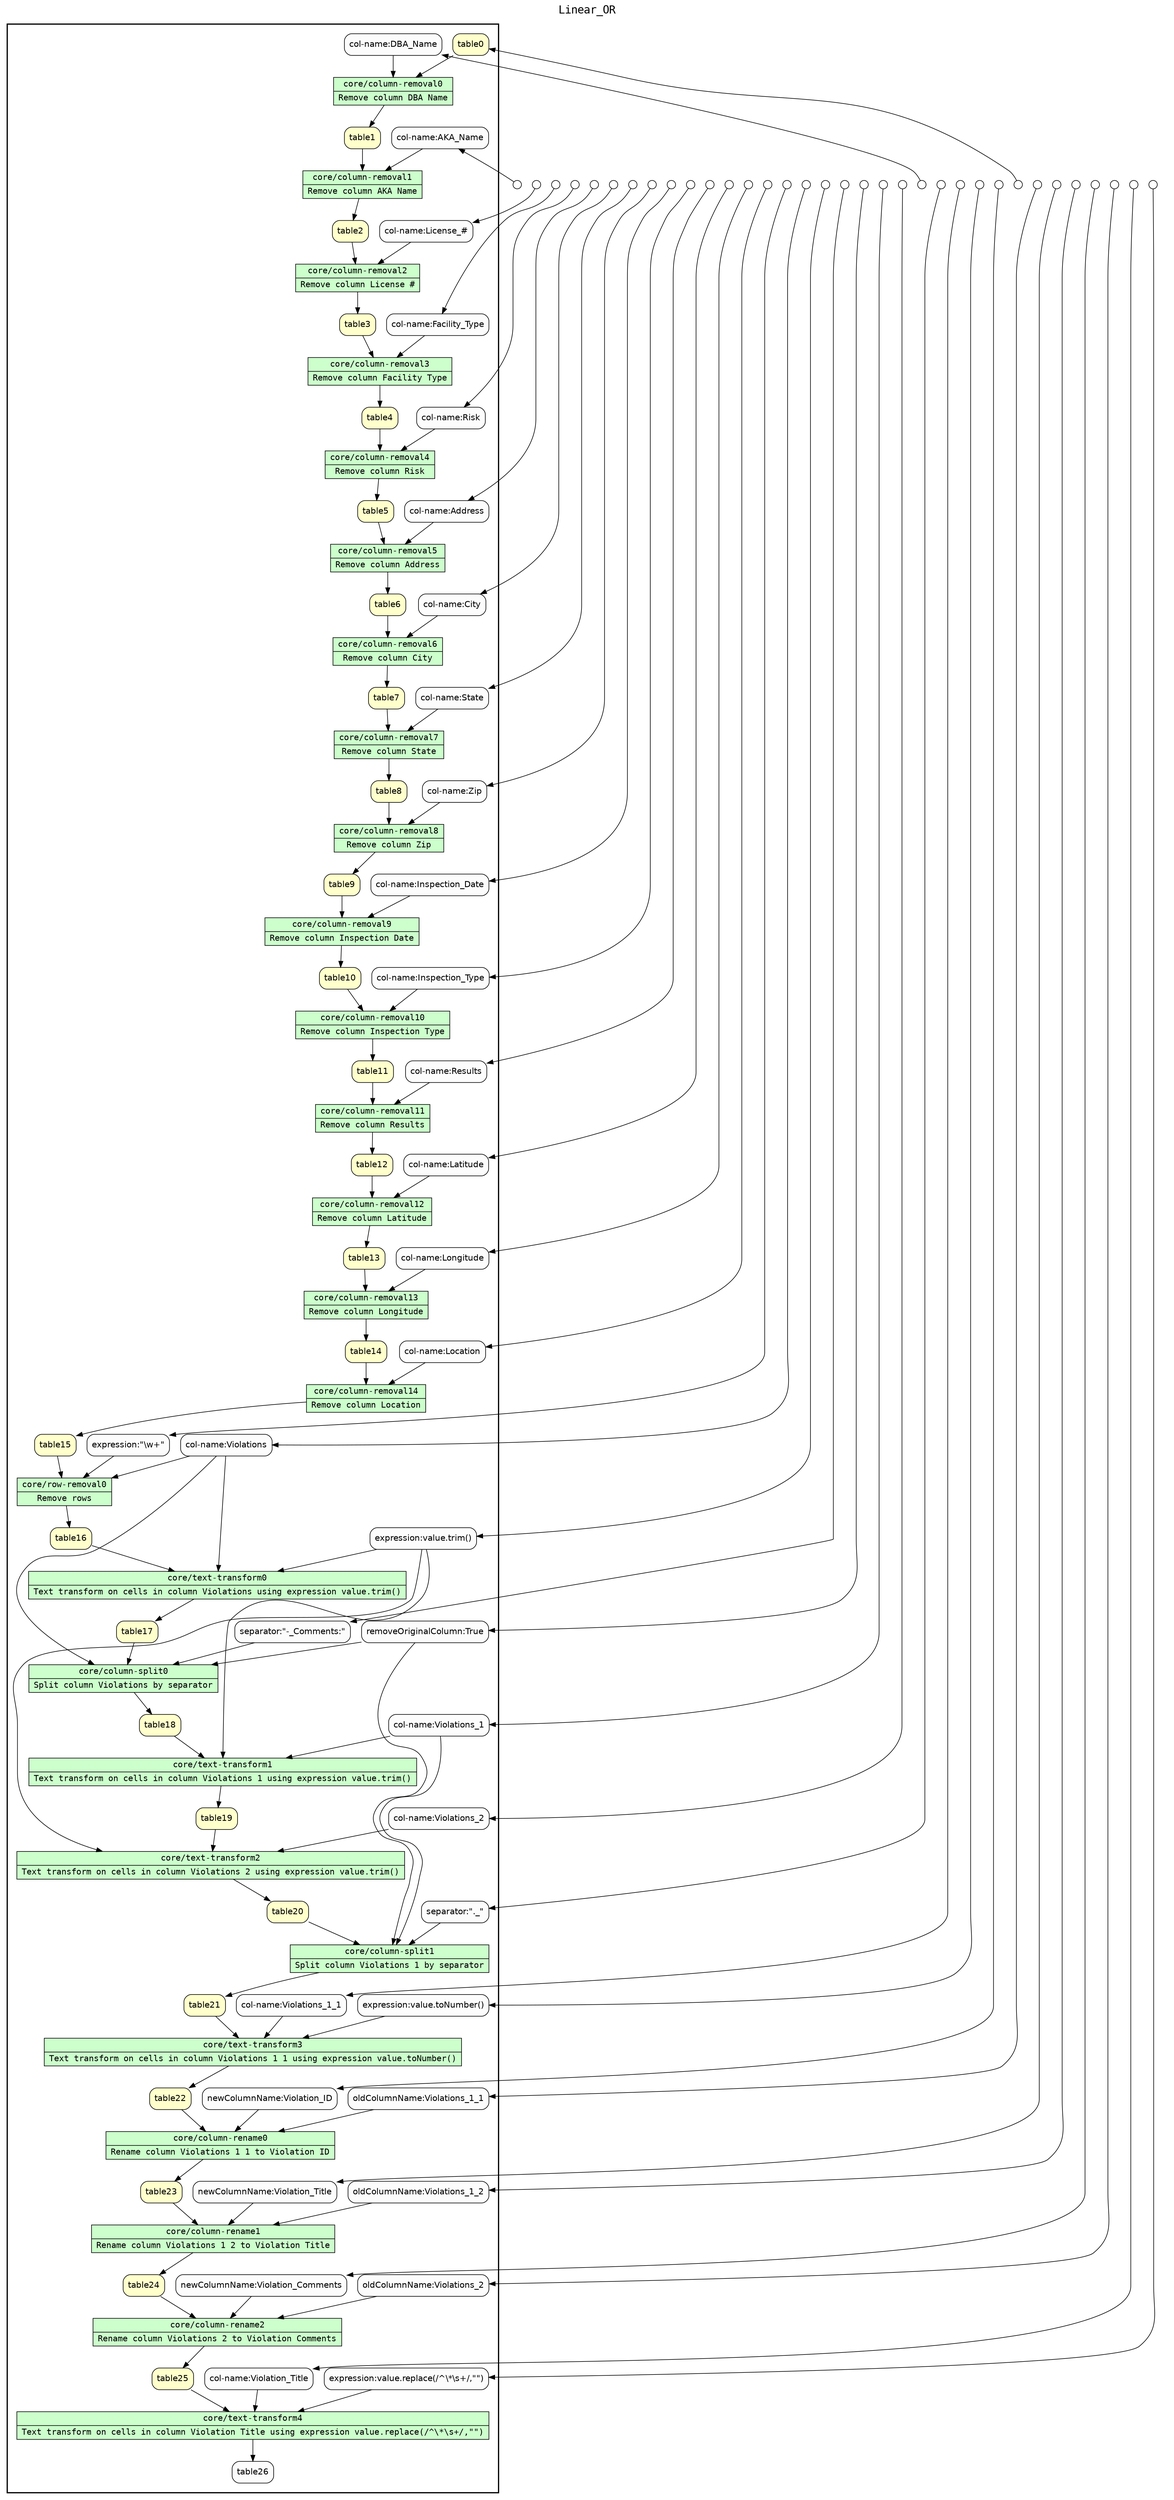 digraph Workflow {
rankdir=TB
fontname=Courier; fontsize=18; labelloc=t
label=Linear_OR
subgraph cluster_workflow_box_outer { label=""; color=black; penwidth=2
subgraph cluster_workflow_box_inner { label=""; color=white
node[shape=box style=filled fillcolor="#CCFFCC" peripheries=1 fontname=Courier]
"core/column-removal0" [shape=record rankdir=LR label="{<f0> core/column-removal0 |<f1> Remove column DBA Name}"];
"core/column-removal1" [shape=record rankdir=LR label="{<f0> core/column-removal1 |<f1> Remove column AKA Name}"];
"core/column-removal2" [shape=record rankdir=LR label="{<f0> core/column-removal2 |<f1> Remove column License #}"];
"core/column-removal3" [shape=record rankdir=LR label="{<f0> core/column-removal3 |<f1> Remove column Facility Type}"];
"core/column-removal4" [shape=record rankdir=LR label="{<f0> core/column-removal4 |<f1> Remove column Risk}"];
"core/column-removal5" [shape=record rankdir=LR label="{<f0> core/column-removal5 |<f1> Remove column Address}"];
"core/column-removal6" [shape=record rankdir=LR label="{<f0> core/column-removal6 |<f1> Remove column City}"];
"core/column-removal7" [shape=record rankdir=LR label="{<f0> core/column-removal7 |<f1> Remove column State}"];
"core/column-removal8" [shape=record rankdir=LR label="{<f0> core/column-removal8 |<f1> Remove column Zip}"];
"core/column-removal9" [shape=record rankdir=LR label="{<f0> core/column-removal9 |<f1> Remove column Inspection Date}"];
"core/column-removal10" [shape=record rankdir=LR label="{<f0> core/column-removal10 |<f1> Remove column Inspection Type}"];
"core/column-removal11" [shape=record rankdir=LR label="{<f0> core/column-removal11 |<f1> Remove column Results}"];
"core/column-removal12" [shape=record rankdir=LR label="{<f0> core/column-removal12 |<f1> Remove column Latitude}"];
"core/column-removal13" [shape=record rankdir=LR label="{<f0> core/column-removal13 |<f1> Remove column Longitude}"];
"core/column-removal14" [shape=record rankdir=LR label="{<f0> core/column-removal14 |<f1> Remove column Location}"];
"core/row-removal0" [shape=record rankdir=LR label="{<f0> core/row-removal0 |<f1> Remove rows}"];
"core/text-transform0" [shape=record rankdir=LR label="{<f0> core/text-transform0 |<f1> Text transform on cells in column Violations using expression value.trim()}"];
"core/column-split0" [shape=record rankdir=LR label="{<f0> core/column-split0 |<f1> Split column Violations by separator}"];
"core/text-transform1" [shape=record rankdir=LR label="{<f0> core/text-transform1 |<f1> Text transform on cells in column Violations 1 using expression value.trim()}"];
"core/text-transform2" [shape=record rankdir=LR label="{<f0> core/text-transform2 |<f1> Text transform on cells in column Violations 2 using expression value.trim()}"];
"core/column-split1" [shape=record rankdir=LR label="{<f0> core/column-split1 |<f1> Split column Violations 1 by separator}"];
"core/text-transform3" [shape=record rankdir=LR label="{<f0> core/text-transform3 |<f1> Text transform on cells in column Violations 1 1 using expression value.toNumber()}"];
"core/column-rename0" [shape=record rankdir=LR label="{<f0> core/column-rename0 |<f1> Rename column Violations 1 1 to Violation ID}"];
"core/column-rename1" [shape=record rankdir=LR label="{<f0> core/column-rename1 |<f1> Rename column Violations 1 2 to Violation Title}"];
"core/column-rename2" [shape=record rankdir=LR label="{<f0> core/column-rename2 |<f1> Rename column Violations 2 to Violation Comments}"];
"core/text-transform4" [shape=record rankdir=LR label="{<f0> core/text-transform4 |<f1> Text transform on cells in column Violation Title using expression value.replace(/^\\*\\s+/,\"\")}"];
node[shape=box style="rounded,filled" fillcolor="#FFFFCC" peripheries=1 fontname=Helvetica]
table0
table1
table2
table3
table4
table5
table6
table7
table8
table9
table10
table11
table12
table13
table14
table15
table16
table17
table18
table19
table20
table21
table22
table23
table24
table25
node[shape=box style="rounded,filled" fillcolor="#FCFCFC" peripheries=1 fontname=Helvetica]
"col-name:DBA_Name"
"col-name:AKA_Name"
"col-name:License_#"
"col-name:Facility_Type"
"col-name:Risk"
"col-name:Address"
"col-name:City"
"col-name:State"
"col-name:Zip"
"col-name:Inspection_Date"
"col-name:Inspection_Type"
"col-name:Results"
"col-name:Latitude"
"col-name:Longitude"
"col-name:Location"
"col-name:Violations"
"expression:\"\\w+\""
"expression:value.trim()"
"separator:\"-_Comments:\""
"removeOriginalColumn:True"
"col-name:Violations_1"
"col-name:Violations_2"
"separator:\"._\""
"col-name:Violations_1_1"
"expression:value.toNumber()"
"oldColumnName:Violations_1_1"
"newColumnName:Violation_ID"
"oldColumnName:Violations_1_2"
"newColumnName:Violation_Title"
"oldColumnName:Violations_2"
"newColumnName:Violation_Comments"
"col-name:Violation_Title"
"expression:value.replace(/^\\*\\s+/,\"\")"
"core/column-removal0" -> table1
"col-name:DBA_Name" -> "core/column-removal0"
table0 -> "core/column-removal0"
"core/column-removal1" -> table2
"col-name:AKA_Name" -> "core/column-removal1"
table1 -> "core/column-removal1"
"core/column-removal2" -> table3
"col-name:License_#" -> "core/column-removal2"
table2 -> "core/column-removal2"
"core/column-removal3" -> table4
"col-name:Facility_Type" -> "core/column-removal3"
table3 -> "core/column-removal3"
"core/column-removal4" -> table5
"col-name:Risk" -> "core/column-removal4"
table4 -> "core/column-removal4"
"core/column-removal5" -> table6
"col-name:Address" -> "core/column-removal5"
table5 -> "core/column-removal5"
"core/column-removal6" -> table7
"col-name:City" -> "core/column-removal6"
table6 -> "core/column-removal6"
"core/column-removal7" -> table8
"col-name:State" -> "core/column-removal7"
table7 -> "core/column-removal7"
"core/column-removal8" -> table9
"col-name:Zip" -> "core/column-removal8"
table8 -> "core/column-removal8"
"core/column-removal9" -> table10
"col-name:Inspection_Date" -> "core/column-removal9"
table9 -> "core/column-removal9"
"core/column-removal10" -> table11
"col-name:Inspection_Type" -> "core/column-removal10"
table10 -> "core/column-removal10"
"core/column-removal11" -> table12
"col-name:Results" -> "core/column-removal11"
table11 -> "core/column-removal11"
"core/column-removal12" -> table13
"col-name:Latitude" -> "core/column-removal12"
table12 -> "core/column-removal12"
"core/column-removal13" -> table14
"col-name:Longitude" -> "core/column-removal13"
table13 -> "core/column-removal13"
"core/column-removal14" -> table15
"col-name:Location" -> "core/column-removal14"
table14 -> "core/column-removal14"
"core/row-removal0" -> table16
"col-name:Violations" -> "core/row-removal0"
"expression:\"\\w+\"" -> "core/row-removal0"
table15 -> "core/row-removal0"
"core/text-transform0" -> table17
"col-name:Violations" -> "core/text-transform0"
"expression:value.trim()" -> "core/text-transform0"
table16 -> "core/text-transform0"
"core/column-split0" -> table18
"col-name:Violations" -> "core/column-split0"
"separator:\"-_Comments:\"" -> "core/column-split0"
"removeOriginalColumn:True" -> "core/column-split0"
table17 -> "core/column-split0"
"core/text-transform1" -> table19
"col-name:Violations_1" -> "core/text-transform1"
"expression:value.trim()" -> "core/text-transform1"
table18 -> "core/text-transform1"
"core/text-transform2" -> table20
"col-name:Violations_2" -> "core/text-transform2"
"expression:value.trim()" -> "core/text-transform2"
table19 -> "core/text-transform2"
"core/column-split1" -> table21
"col-name:Violations_1" -> "core/column-split1"
"separator:\"._\"" -> "core/column-split1"
"removeOriginalColumn:True" -> "core/column-split1"
table20 -> "core/column-split1"
"core/text-transform3" -> table22
"col-name:Violations_1_1" -> "core/text-transform3"
"expression:value.toNumber()" -> "core/text-transform3"
table21 -> "core/text-transform3"
"core/column-rename0" -> table23
"oldColumnName:Violations_1_1" -> "core/column-rename0"
"newColumnName:Violation_ID" -> "core/column-rename0"
table22 -> "core/column-rename0"
"core/column-rename1" -> table24
"oldColumnName:Violations_1_2" -> "core/column-rename1"
"newColumnName:Violation_Title" -> "core/column-rename1"
table23 -> "core/column-rename1"
"core/column-rename2" -> table25
"oldColumnName:Violations_2" -> "core/column-rename2"
"newColumnName:Violation_Comments" -> "core/column-rename2"
table24 -> "core/column-rename2"
"core/text-transform4" -> table26
"col-name:Violation_Title" -> "core/text-transform4"
"expression:value.replace(/^\\*\\s+/,\"\")" -> "core/text-transform4"
table25 -> "core/text-transform4"
}}
subgraph cluster_input_ports_group_outer { label=""; color=white
subgraph cluster_input_ports_group_inner { label=""; color=white
node[shape=circle style="rounded,filled" fillcolor="#FFFFFF" peripheries=1 fontname=Helvetica width=0.2]
"col-name:Address_input_port" [label=""]
"expression:value.toNumber()_input_port" [label=""]
"col-name:Inspection_Date_input_port" [label=""]
"col-name:Risk_input_port" [label=""]
"col-name:Zip_input_port" [label=""]
"col-name:State_input_port" [label=""]
"col-name:Violation_Title_input_port" [label=""]
"col-name:AKA_Name_input_port" [label=""]
"col-name:Violations_2_input_port" [label=""]
"removeOriginalColumn:True_input_port" [label=""]
"col-name:License_#_input_port" [label=""]
"expression:value.trim()_input_port" [label=""]
"col-name:DBA_Name_input_port" [label=""]
"col-name:Results_input_port" [label=""]
"expression:\"\\w+\"_input_port" [label=""]
"col-name:Location_input_port" [label=""]
"separator:\"._\"_input_port" [label=""]
"oldColumnName:Violations_2_input_port" [label=""]
"col-name:Inspection_Type_input_port" [label=""]
"newColumnName:Violation_Comments_input_port" [label=""]
"col-name:Longitude_input_port" [label=""]
"col-name:Violations_input_port" [label=""]
"col-name:Latitude_input_port" [label=""]
"col-name:City_input_port" [label=""]
"separator:\"-_Comments:\"_input_port" [label=""]
"newColumnName:Violation_ID_input_port" [label=""]
"expression:value.replace(/^\\*\\s+/,\"\")_input_port" [label=""]
"col-name:Facility_Type_input_port" [label=""]
"newColumnName:Violation_Title_input_port" [label=""]
"col-name:Violations_1_input_port" [label=""]
"oldColumnName:Violations_1_2_input_port" [label=""]
"col-name:Violations_1_1_input_port" [label=""]
"oldColumnName:Violations_1_1_input_port" [label=""]
table0_input_port [label=""]
}}
subgraph cluster_output_ports_group_outer { label=""; color=white
subgraph cluster_output_ports_group_inner { label=""; color=white
node[shape=circle style="rounded,filled" fillcolor="#FFFFFF" peripheries=1 fontname=Helvetica width=0.2]
}}
"col-name:Address_input_port" -> "col-name:Address"
"expression:value.toNumber()_input_port" -> "expression:value.toNumber()"
"col-name:Inspection_Date_input_port" -> "col-name:Inspection_Date"
"col-name:Risk_input_port" -> "col-name:Risk"
"col-name:Zip_input_port" -> "col-name:Zip"
"col-name:State_input_port" -> "col-name:State"
"col-name:Violation_Title_input_port" -> "col-name:Violation_Title"
"col-name:AKA_Name_input_port" -> "col-name:AKA_Name"
"col-name:Violations_2_input_port" -> "col-name:Violations_2"
"removeOriginalColumn:True_input_port" -> "removeOriginalColumn:True"
"col-name:License_#_input_port" -> "col-name:License_#"
"expression:value.trim()_input_port" -> "expression:value.trim()"
"col-name:DBA_Name_input_port" -> "col-name:DBA_Name"
"col-name:Results_input_port" -> "col-name:Results"
"expression:\"\\w+\"_input_port" -> "expression:\"\\w+\""
"col-name:Location_input_port" -> "col-name:Location"
"separator:\"._\"_input_port" -> "separator:\"._\""
"oldColumnName:Violations_2_input_port" -> "oldColumnName:Violations_2"
"col-name:Inspection_Type_input_port" -> "col-name:Inspection_Type"
"newColumnName:Violation_Comments_input_port" -> "newColumnName:Violation_Comments"
"col-name:Longitude_input_port" -> "col-name:Longitude"
"col-name:Violations_input_port" -> "col-name:Violations"
"col-name:Latitude_input_port" -> "col-name:Latitude"
"col-name:City_input_port" -> "col-name:City"
"separator:\"-_Comments:\"_input_port" -> "separator:\"-_Comments:\""
"newColumnName:Violation_ID_input_port" -> "newColumnName:Violation_ID"
"expression:value.replace(/^\\*\\s+/,\"\")_input_port" -> "expression:value.replace(/^\\*\\s+/,\"\")"
"col-name:Facility_Type_input_port" -> "col-name:Facility_Type"
"newColumnName:Violation_Title_input_port" -> "newColumnName:Violation_Title"
"col-name:Violations_1_input_port" -> "col-name:Violations_1"
"oldColumnName:Violations_1_2_input_port" -> "oldColumnName:Violations_1_2"
"col-name:Violations_1_1_input_port" -> "col-name:Violations_1_1"
"oldColumnName:Violations_1_1_input_port" -> "oldColumnName:Violations_1_1"
table0_input_port -> table0
}
